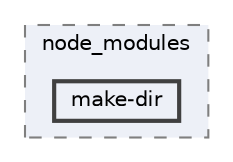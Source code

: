 digraph "pkiclassroomrescheduler/src/main/frontend/node_modules/make-dir"
{
 // LATEX_PDF_SIZE
  bgcolor="transparent";
  edge [fontname=Helvetica,fontsize=10,labelfontname=Helvetica,labelfontsize=10];
  node [fontname=Helvetica,fontsize=10,shape=box,height=0.2,width=0.4];
  compound=true
  subgraph clusterdir_72953eda66ccb3a2722c28e1c3e6c23b {
    graph [ bgcolor="#edf0f7", pencolor="grey50", label="node_modules", fontname=Helvetica,fontsize=10 style="filled,dashed", URL="dir_72953eda66ccb3a2722c28e1c3e6c23b.html",tooltip=""]
  dir_4512a029b6493b10cde3f4673901adc5 [label="make-dir", fillcolor="#edf0f7", color="grey25", style="filled,bold", URL="dir_4512a029b6493b10cde3f4673901adc5.html",tooltip=""];
  }
}
